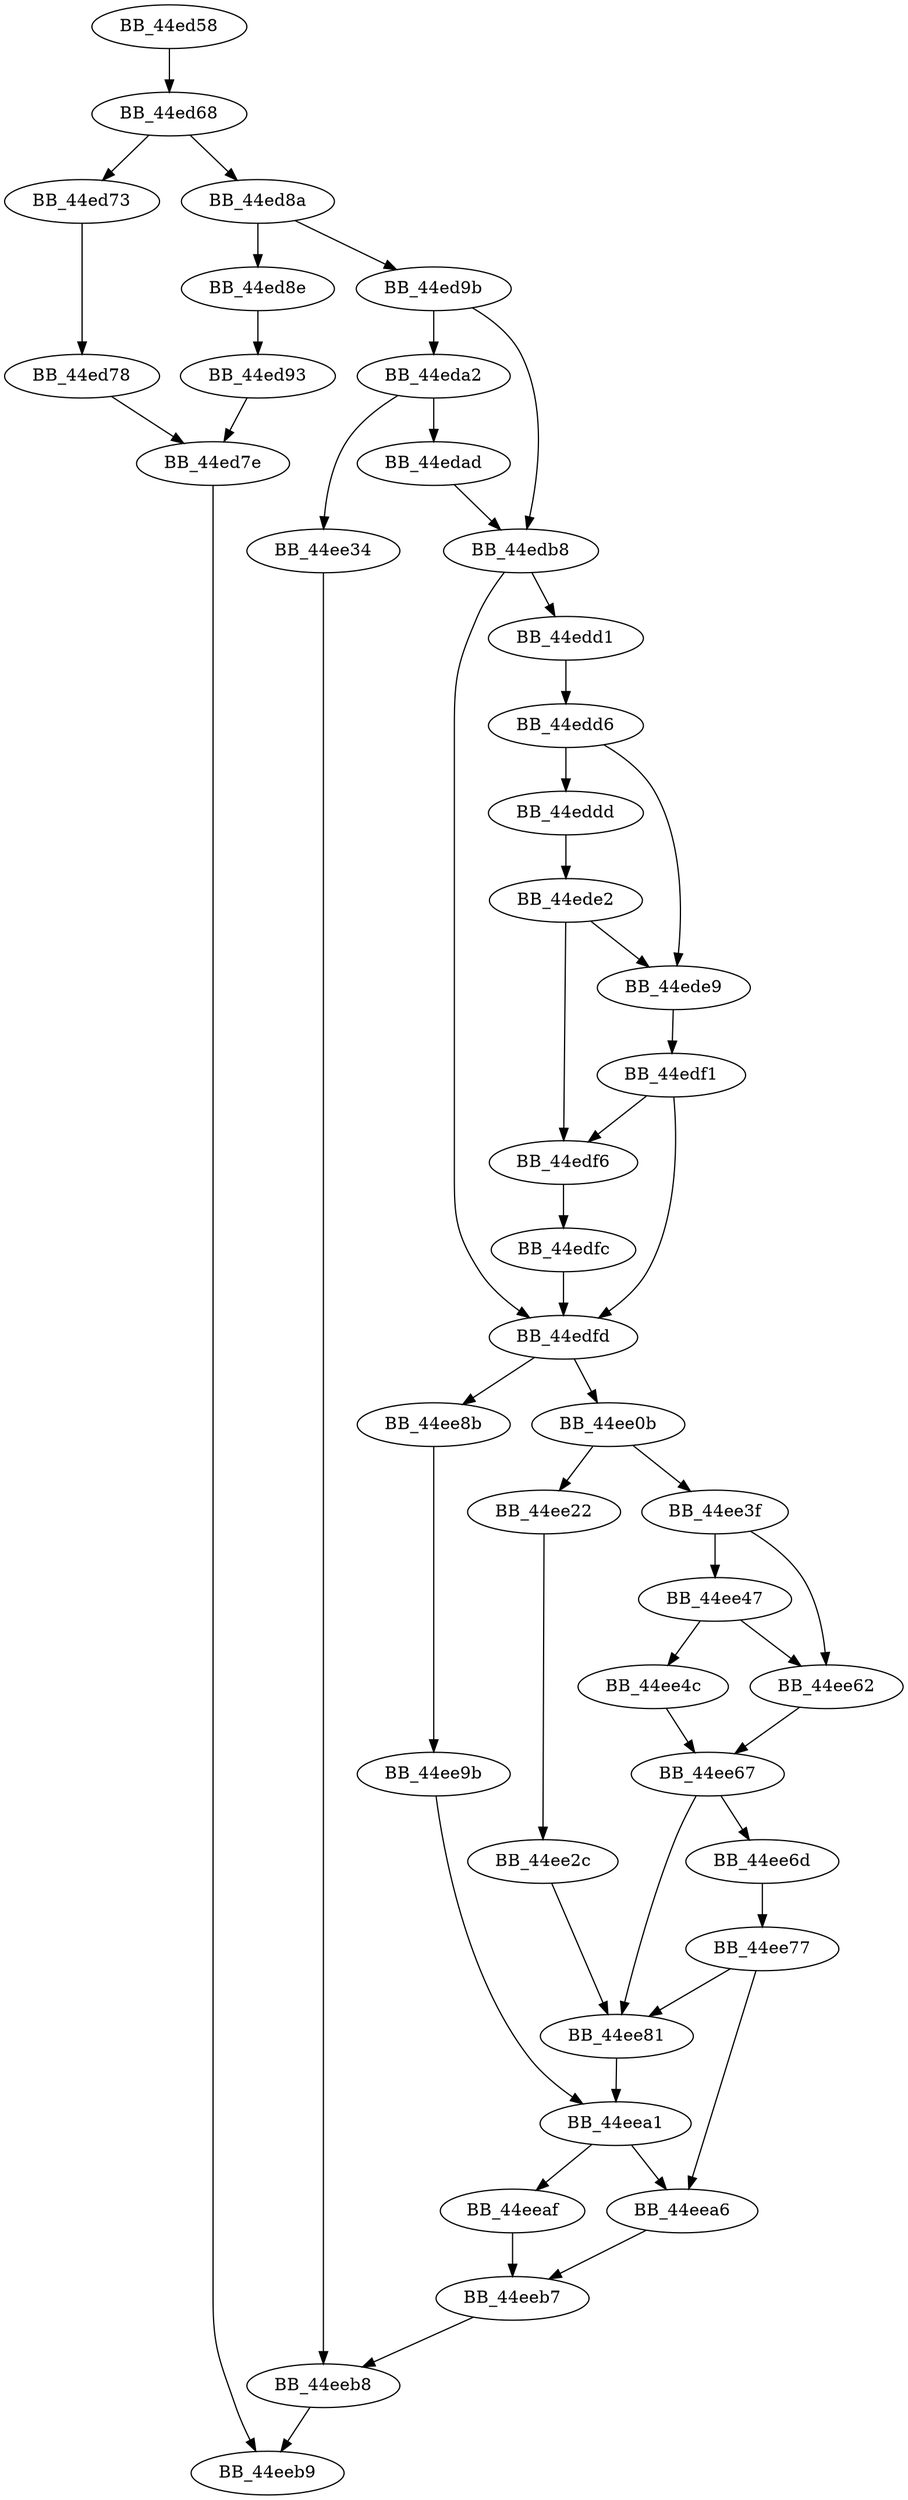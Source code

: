 DiGraph sub_44ED58{
BB_44ed58->BB_44ed68
BB_44ed68->BB_44ed73
BB_44ed68->BB_44ed8a
BB_44ed73->BB_44ed78
BB_44ed78->BB_44ed7e
BB_44ed7e->BB_44eeb9
BB_44ed8a->BB_44ed8e
BB_44ed8a->BB_44ed9b
BB_44ed8e->BB_44ed93
BB_44ed93->BB_44ed7e
BB_44ed9b->BB_44eda2
BB_44ed9b->BB_44edb8
BB_44eda2->BB_44edad
BB_44eda2->BB_44ee34
BB_44edad->BB_44edb8
BB_44edb8->BB_44edd1
BB_44edb8->BB_44edfd
BB_44edd1->BB_44edd6
BB_44edd6->BB_44eddd
BB_44edd6->BB_44ede9
BB_44eddd->BB_44ede2
BB_44ede2->BB_44ede9
BB_44ede2->BB_44edf6
BB_44ede9->BB_44edf1
BB_44edf1->BB_44edf6
BB_44edf1->BB_44edfd
BB_44edf6->BB_44edfc
BB_44edfc->BB_44edfd
BB_44edfd->BB_44ee0b
BB_44edfd->BB_44ee8b
BB_44ee0b->BB_44ee22
BB_44ee0b->BB_44ee3f
BB_44ee22->BB_44ee2c
BB_44ee2c->BB_44ee81
BB_44ee34->BB_44eeb8
BB_44ee3f->BB_44ee47
BB_44ee3f->BB_44ee62
BB_44ee47->BB_44ee4c
BB_44ee47->BB_44ee62
BB_44ee4c->BB_44ee67
BB_44ee62->BB_44ee67
BB_44ee67->BB_44ee6d
BB_44ee67->BB_44ee81
BB_44ee6d->BB_44ee77
BB_44ee77->BB_44ee81
BB_44ee77->BB_44eea6
BB_44ee81->BB_44eea1
BB_44ee8b->BB_44ee9b
BB_44ee9b->BB_44eea1
BB_44eea1->BB_44eea6
BB_44eea1->BB_44eeaf
BB_44eea6->BB_44eeb7
BB_44eeaf->BB_44eeb7
BB_44eeb7->BB_44eeb8
BB_44eeb8->BB_44eeb9
}
